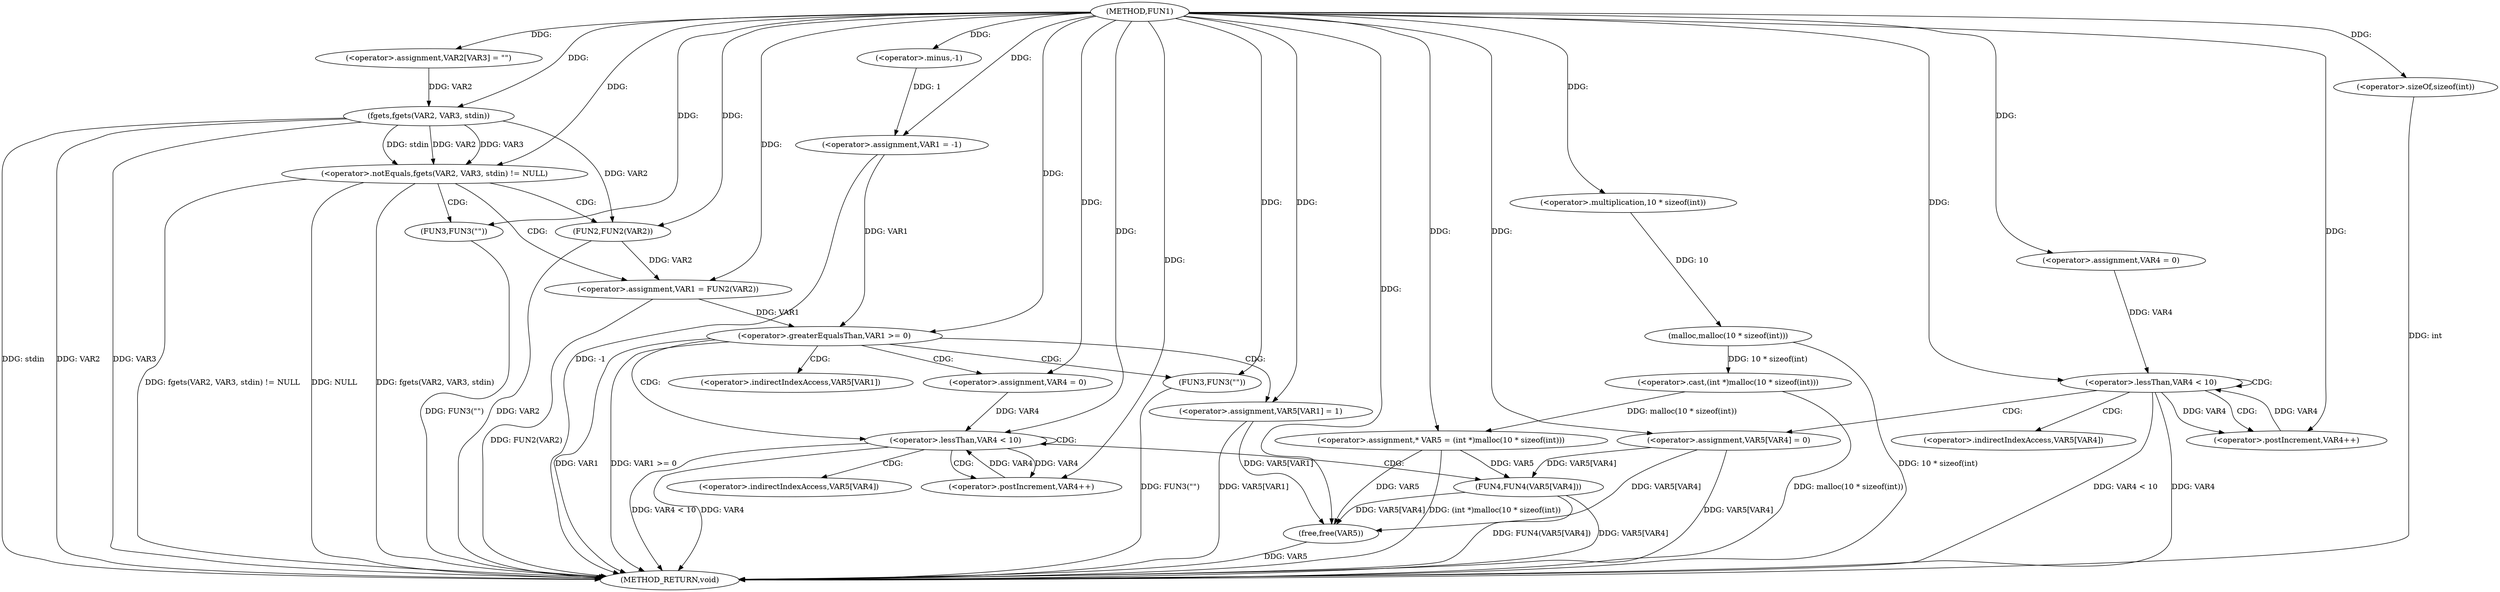 digraph FUN1 {  
"1000100" [label = "(METHOD,FUN1)" ]
"1000185" [label = "(METHOD_RETURN,void)" ]
"1000103" [label = "(<operator>.assignment,VAR1 = -1)" ]
"1000105" [label = "(<operator>.minus,-1)" ]
"1000109" [label = "(<operator>.assignment,VAR2[VAR3] = \"\")" ]
"1000113" [label = "(<operator>.notEquals,fgets(VAR2, VAR3, stdin) != NULL)" ]
"1000114" [label = "(fgets,fgets(VAR2, VAR3, stdin))" ]
"1000120" [label = "(<operator>.assignment,VAR1 = FUN2(VAR2))" ]
"1000122" [label = "(FUN2,FUN2(VAR2))" ]
"1000126" [label = "(FUN3,FUN3(\"\"))" ]
"1000131" [label = "(<operator>.assignment,* VAR5 = (int *)malloc(10 * sizeof(int)))" ]
"1000133" [label = "(<operator>.cast,(int *)malloc(10 * sizeof(int)))" ]
"1000135" [label = "(malloc,malloc(10 * sizeof(int)))" ]
"1000136" [label = "(<operator>.multiplication,10 * sizeof(int))" ]
"1000138" [label = "(<operator>.sizeOf,sizeof(int))" ]
"1000141" [label = "(<operator>.assignment,VAR4 = 0)" ]
"1000144" [label = "(<operator>.lessThan,VAR4 < 10)" ]
"1000147" [label = "(<operator>.postIncrement,VAR4++)" ]
"1000150" [label = "(<operator>.assignment,VAR5[VAR4] = 0)" ]
"1000156" [label = "(<operator>.greaterEqualsThan,VAR1 >= 0)" ]
"1000160" [label = "(<operator>.assignment,VAR5[VAR1] = 1)" ]
"1000166" [label = "(<operator>.assignment,VAR4 = 0)" ]
"1000169" [label = "(<operator>.lessThan,VAR4 < 10)" ]
"1000172" [label = "(<operator>.postIncrement,VAR4++)" ]
"1000175" [label = "(FUN4,FUN4(VAR5[VAR4]))" ]
"1000181" [label = "(FUN3,FUN3(\"\"))" ]
"1000183" [label = "(free,free(VAR5))" ]
"1000151" [label = "(<operator>.indirectIndexAccess,VAR5[VAR4])" ]
"1000161" [label = "(<operator>.indirectIndexAccess,VAR5[VAR1])" ]
"1000176" [label = "(<operator>.indirectIndexAccess,VAR5[VAR4])" ]
  "1000114" -> "1000185"  [ label = "DDG: stdin"] 
  "1000126" -> "1000185"  [ label = "DDG: FUN3(\"\")"] 
  "1000150" -> "1000185"  [ label = "DDG: VAR5[VAR4]"] 
  "1000169" -> "1000185"  [ label = "DDG: VAR4 < 10"] 
  "1000156" -> "1000185"  [ label = "DDG: VAR1"] 
  "1000103" -> "1000185"  [ label = "DDG: -1"] 
  "1000181" -> "1000185"  [ label = "DDG: FUN3(\"\")"] 
  "1000114" -> "1000185"  [ label = "DDG: VAR2"] 
  "1000175" -> "1000185"  [ label = "DDG: VAR5[VAR4]"] 
  "1000113" -> "1000185"  [ label = "DDG: NULL"] 
  "1000131" -> "1000185"  [ label = "DDG: (int *)malloc(10 * sizeof(int))"] 
  "1000113" -> "1000185"  [ label = "DDG: fgets(VAR2, VAR3, stdin)"] 
  "1000122" -> "1000185"  [ label = "DDG: VAR2"] 
  "1000138" -> "1000185"  [ label = "DDG: int"] 
  "1000183" -> "1000185"  [ label = "DDG: VAR5"] 
  "1000144" -> "1000185"  [ label = "DDG: VAR4 < 10"] 
  "1000133" -> "1000185"  [ label = "DDG: malloc(10 * sizeof(int))"] 
  "1000113" -> "1000185"  [ label = "DDG: fgets(VAR2, VAR3, stdin) != NULL"] 
  "1000135" -> "1000185"  [ label = "DDG: 10 * sizeof(int)"] 
  "1000120" -> "1000185"  [ label = "DDG: FUN2(VAR2)"] 
  "1000144" -> "1000185"  [ label = "DDG: VAR4"] 
  "1000169" -> "1000185"  [ label = "DDG: VAR4"] 
  "1000156" -> "1000185"  [ label = "DDG: VAR1 >= 0"] 
  "1000160" -> "1000185"  [ label = "DDG: VAR5[VAR1]"] 
  "1000114" -> "1000185"  [ label = "DDG: VAR3"] 
  "1000175" -> "1000185"  [ label = "DDG: FUN4(VAR5[VAR4])"] 
  "1000105" -> "1000103"  [ label = "DDG: 1"] 
  "1000100" -> "1000103"  [ label = "DDG: "] 
  "1000100" -> "1000105"  [ label = "DDG: "] 
  "1000100" -> "1000109"  [ label = "DDG: "] 
  "1000114" -> "1000113"  [ label = "DDG: VAR2"] 
  "1000114" -> "1000113"  [ label = "DDG: VAR3"] 
  "1000114" -> "1000113"  [ label = "DDG: stdin"] 
  "1000109" -> "1000114"  [ label = "DDG: VAR2"] 
  "1000100" -> "1000114"  [ label = "DDG: "] 
  "1000100" -> "1000113"  [ label = "DDG: "] 
  "1000122" -> "1000120"  [ label = "DDG: VAR2"] 
  "1000100" -> "1000120"  [ label = "DDG: "] 
  "1000114" -> "1000122"  [ label = "DDG: VAR2"] 
  "1000100" -> "1000122"  [ label = "DDG: "] 
  "1000100" -> "1000126"  [ label = "DDG: "] 
  "1000133" -> "1000131"  [ label = "DDG: malloc(10 * sizeof(int))"] 
  "1000100" -> "1000131"  [ label = "DDG: "] 
  "1000135" -> "1000133"  [ label = "DDG: 10 * sizeof(int)"] 
  "1000136" -> "1000135"  [ label = "DDG: 10"] 
  "1000100" -> "1000136"  [ label = "DDG: "] 
  "1000100" -> "1000138"  [ label = "DDG: "] 
  "1000100" -> "1000141"  [ label = "DDG: "] 
  "1000141" -> "1000144"  [ label = "DDG: VAR4"] 
  "1000147" -> "1000144"  [ label = "DDG: VAR4"] 
  "1000100" -> "1000144"  [ label = "DDG: "] 
  "1000144" -> "1000147"  [ label = "DDG: VAR4"] 
  "1000100" -> "1000147"  [ label = "DDG: "] 
  "1000100" -> "1000150"  [ label = "DDG: "] 
  "1000103" -> "1000156"  [ label = "DDG: VAR1"] 
  "1000120" -> "1000156"  [ label = "DDG: VAR1"] 
  "1000100" -> "1000156"  [ label = "DDG: "] 
  "1000100" -> "1000160"  [ label = "DDG: "] 
  "1000100" -> "1000166"  [ label = "DDG: "] 
  "1000166" -> "1000169"  [ label = "DDG: VAR4"] 
  "1000172" -> "1000169"  [ label = "DDG: VAR4"] 
  "1000100" -> "1000169"  [ label = "DDG: "] 
  "1000169" -> "1000172"  [ label = "DDG: VAR4"] 
  "1000100" -> "1000172"  [ label = "DDG: "] 
  "1000150" -> "1000175"  [ label = "DDG: VAR5[VAR4]"] 
  "1000131" -> "1000175"  [ label = "DDG: VAR5"] 
  "1000100" -> "1000181"  [ label = "DDG: "] 
  "1000150" -> "1000183"  [ label = "DDG: VAR5[VAR4]"] 
  "1000131" -> "1000183"  [ label = "DDG: VAR5"] 
  "1000175" -> "1000183"  [ label = "DDG: VAR5[VAR4]"] 
  "1000160" -> "1000183"  [ label = "DDG: VAR5[VAR1]"] 
  "1000100" -> "1000183"  [ label = "DDG: "] 
  "1000113" -> "1000120"  [ label = "CDG: "] 
  "1000113" -> "1000126"  [ label = "CDG: "] 
  "1000113" -> "1000122"  [ label = "CDG: "] 
  "1000144" -> "1000147"  [ label = "CDG: "] 
  "1000144" -> "1000151"  [ label = "CDG: "] 
  "1000144" -> "1000150"  [ label = "CDG: "] 
  "1000144" -> "1000144"  [ label = "CDG: "] 
  "1000156" -> "1000161"  [ label = "CDG: "] 
  "1000156" -> "1000160"  [ label = "CDG: "] 
  "1000156" -> "1000166"  [ label = "CDG: "] 
  "1000156" -> "1000169"  [ label = "CDG: "] 
  "1000156" -> "1000181"  [ label = "CDG: "] 
  "1000169" -> "1000175"  [ label = "CDG: "] 
  "1000169" -> "1000176"  [ label = "CDG: "] 
  "1000169" -> "1000172"  [ label = "CDG: "] 
  "1000169" -> "1000169"  [ label = "CDG: "] 
}
